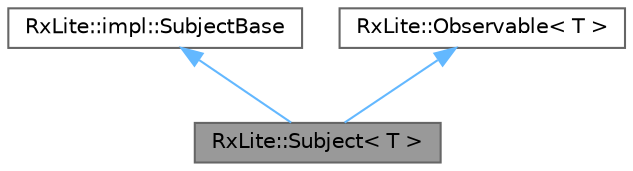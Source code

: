 digraph "RxLite::Subject&lt; T &gt;"
{
 // LATEX_PDF_SIZE
  bgcolor="transparent";
  edge [fontname=Helvetica,fontsize=10,labelfontname=Helvetica,labelfontsize=10];
  node [fontname=Helvetica,fontsize=10,shape=box,height=0.2,width=0.4];
  Node1 [id="Node000001",label="RxLite::Subject\< T \>",height=0.2,width=0.4,color="gray40", fillcolor="grey60", style="filled", fontcolor="black",tooltip="A concrete Subject class for a specific type."];
  Node2 -> Node1 [id="edge1_Node000001_Node000002",dir="back",color="steelblue1",style="solid",tooltip=" "];
  Node2 [id="Node000002",label="RxLite::impl::SubjectBase",height=0.2,width=0.4,color="gray40", fillcolor="white", style="filled",URL="$classRxLite_1_1impl_1_1SubjectBase.html",tooltip=" "];
  Node3 -> Node1 [id="edge2_Node000001_Node000003",dir="back",color="steelblue1",style="solid",tooltip=" "];
  Node3 [id="Node000003",label="RxLite::Observable\< T \>",height=0.2,width=0.4,color="gray40", fillcolor="white", style="filled",URL="$classRxLite_1_1Observable.html",tooltip="Represents a sequence of values over time."];
}
